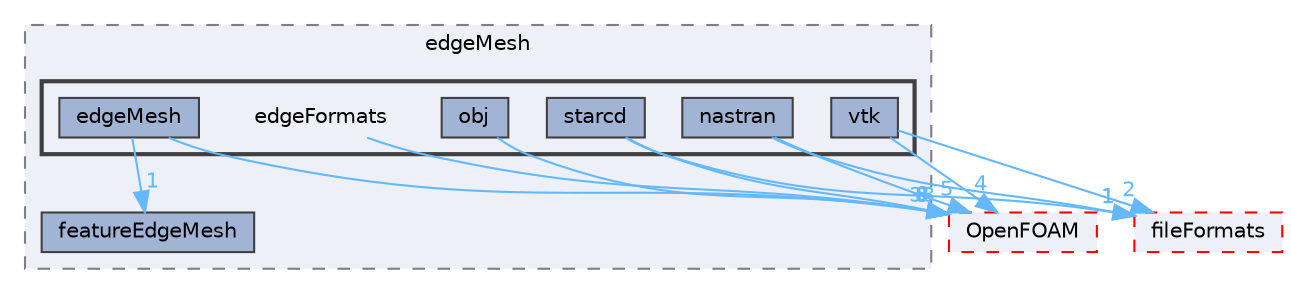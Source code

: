 digraph "src/meshTools/edgeMesh/edgeFormats"
{
 // LATEX_PDF_SIZE
  bgcolor="transparent";
  edge [fontname=Helvetica,fontsize=10,labelfontname=Helvetica,labelfontsize=10];
  node [fontname=Helvetica,fontsize=10,shape=box,height=0.2,width=0.4];
  compound=true
  subgraph clusterdir_49db66e8fd2a67bf222b9ee7503b6041 {
    graph [ bgcolor="#edf0f7", pencolor="grey50", label="edgeMesh", fontname=Helvetica,fontsize=10 style="filled,dashed", URL="dir_49db66e8fd2a67bf222b9ee7503b6041.html",tooltip=""]
  dir_f004ce8b53d220cf80067277fc89b9e6 [label="featureEdgeMesh", fillcolor="#a2b4d6", color="grey25", style="filled", URL="dir_f004ce8b53d220cf80067277fc89b9e6.html",tooltip=""];
  subgraph clusterdir_386e217692e5c654f15e5b4f32b7a72f {
    graph [ bgcolor="#edf0f7", pencolor="grey25", label="", fontname=Helvetica,fontsize=10 style="filled,bold", URL="dir_386e217692e5c654f15e5b4f32b7a72f.html",tooltip=""]
    dir_386e217692e5c654f15e5b4f32b7a72f [shape=plaintext, label="edgeFormats"];
  dir_a0d85bc8ddaa7340143f9ae1642f3654 [label="edgeMesh", fillcolor="#a2b4d6", color="grey25", style="filled", URL="dir_a0d85bc8ddaa7340143f9ae1642f3654.html",tooltip=""];
  dir_9a71ac6f4ed8a1a83349d449c5f142ee [label="nastran", fillcolor="#a2b4d6", color="grey25", style="filled", URL="dir_9a71ac6f4ed8a1a83349d449c5f142ee.html",tooltip=""];
  dir_74fc92e3fbd533a3974a720aa8cae888 [label="obj", fillcolor="#a2b4d6", color="grey25", style="filled", URL="dir_74fc92e3fbd533a3974a720aa8cae888.html",tooltip=""];
  dir_247aca9af87c9a32c9914162bae05458 [label="starcd", fillcolor="#a2b4d6", color="grey25", style="filled", URL="dir_247aca9af87c9a32c9914162bae05458.html",tooltip=""];
  dir_22680b2b0cd211182bc7f661cf14857c [label="vtk", fillcolor="#a2b4d6", color="grey25", style="filled", URL="dir_22680b2b0cd211182bc7f661cf14857c.html",tooltip=""];
  }
  }
  dir_c5473ff19b20e6ec4dfe5c310b3778a8 [label="OpenFOAM", fillcolor="#edf0f7", color="red", style="filled,dashed", URL="dir_c5473ff19b20e6ec4dfe5c310b3778a8.html",tooltip=""];
  dir_b05602f37bb521a7142c0a3e200b5f35 [label="fileFormats", fillcolor="#edf0f7", color="red", style="filled,dashed", URL="dir_b05602f37bb521a7142c0a3e200b5f35.html",tooltip=""];
  dir_386e217692e5c654f15e5b4f32b7a72f->dir_c5473ff19b20e6ec4dfe5c310b3778a8 [headlabel="38", labeldistance=1.5 headhref="dir_001107_002695.html" href="dir_001107_002695.html" color="steelblue1" fontcolor="steelblue1"];
  dir_a0d85bc8ddaa7340143f9ae1642f3654->dir_c5473ff19b20e6ec4dfe5c310b3778a8 [headlabel="8", labeldistance=1.5 headhref="dir_001113_002695.html" href="dir_001113_002695.html" color="steelblue1" fontcolor="steelblue1"];
  dir_a0d85bc8ddaa7340143f9ae1642f3654->dir_f004ce8b53d220cf80067277fc89b9e6 [headlabel="1", labeldistance=1.5 headhref="dir_001113_001314.html" href="dir_001113_001314.html" color="steelblue1" fontcolor="steelblue1"];
  dir_9a71ac6f4ed8a1a83349d449c5f142ee->dir_b05602f37bb521a7142c0a3e200b5f35 [headlabel="1", labeldistance=1.5 headhref="dir_002517_001353.html" href="dir_002517_001353.html" color="steelblue1" fontcolor="steelblue1"];
  dir_9a71ac6f4ed8a1a83349d449c5f142ee->dir_c5473ff19b20e6ec4dfe5c310b3778a8 [headlabel="5", labeldistance=1.5 headhref="dir_002517_002695.html" href="dir_002517_002695.html" color="steelblue1" fontcolor="steelblue1"];
  dir_74fc92e3fbd533a3974a720aa8cae888->dir_c5473ff19b20e6ec4dfe5c310b3778a8 [headlabel="8", labeldistance=1.5 headhref="dir_002654_002695.html" href="dir_002654_002695.html" color="steelblue1" fontcolor="steelblue1"];
  dir_247aca9af87c9a32c9914162bae05458->dir_b05602f37bb521a7142c0a3e200b5f35 [headlabel="1", labeldistance=1.5 headhref="dir_003751_001353.html" href="dir_003751_001353.html" color="steelblue1" fontcolor="steelblue1"];
  dir_247aca9af87c9a32c9914162bae05458->dir_c5473ff19b20e6ec4dfe5c310b3778a8 [headlabel="8", labeldistance=1.5 headhref="dir_003751_002695.html" href="dir_003751_002695.html" color="steelblue1" fontcolor="steelblue1"];
  dir_22680b2b0cd211182bc7f661cf14857c->dir_b05602f37bb521a7142c0a3e200b5f35 [headlabel="2", labeldistance=1.5 headhref="dir_004312_001353.html" href="dir_004312_001353.html" color="steelblue1" fontcolor="steelblue1"];
  dir_22680b2b0cd211182bc7f661cf14857c->dir_c5473ff19b20e6ec4dfe5c310b3778a8 [headlabel="4", labeldistance=1.5 headhref="dir_004312_002695.html" href="dir_004312_002695.html" color="steelblue1" fontcolor="steelblue1"];
}
